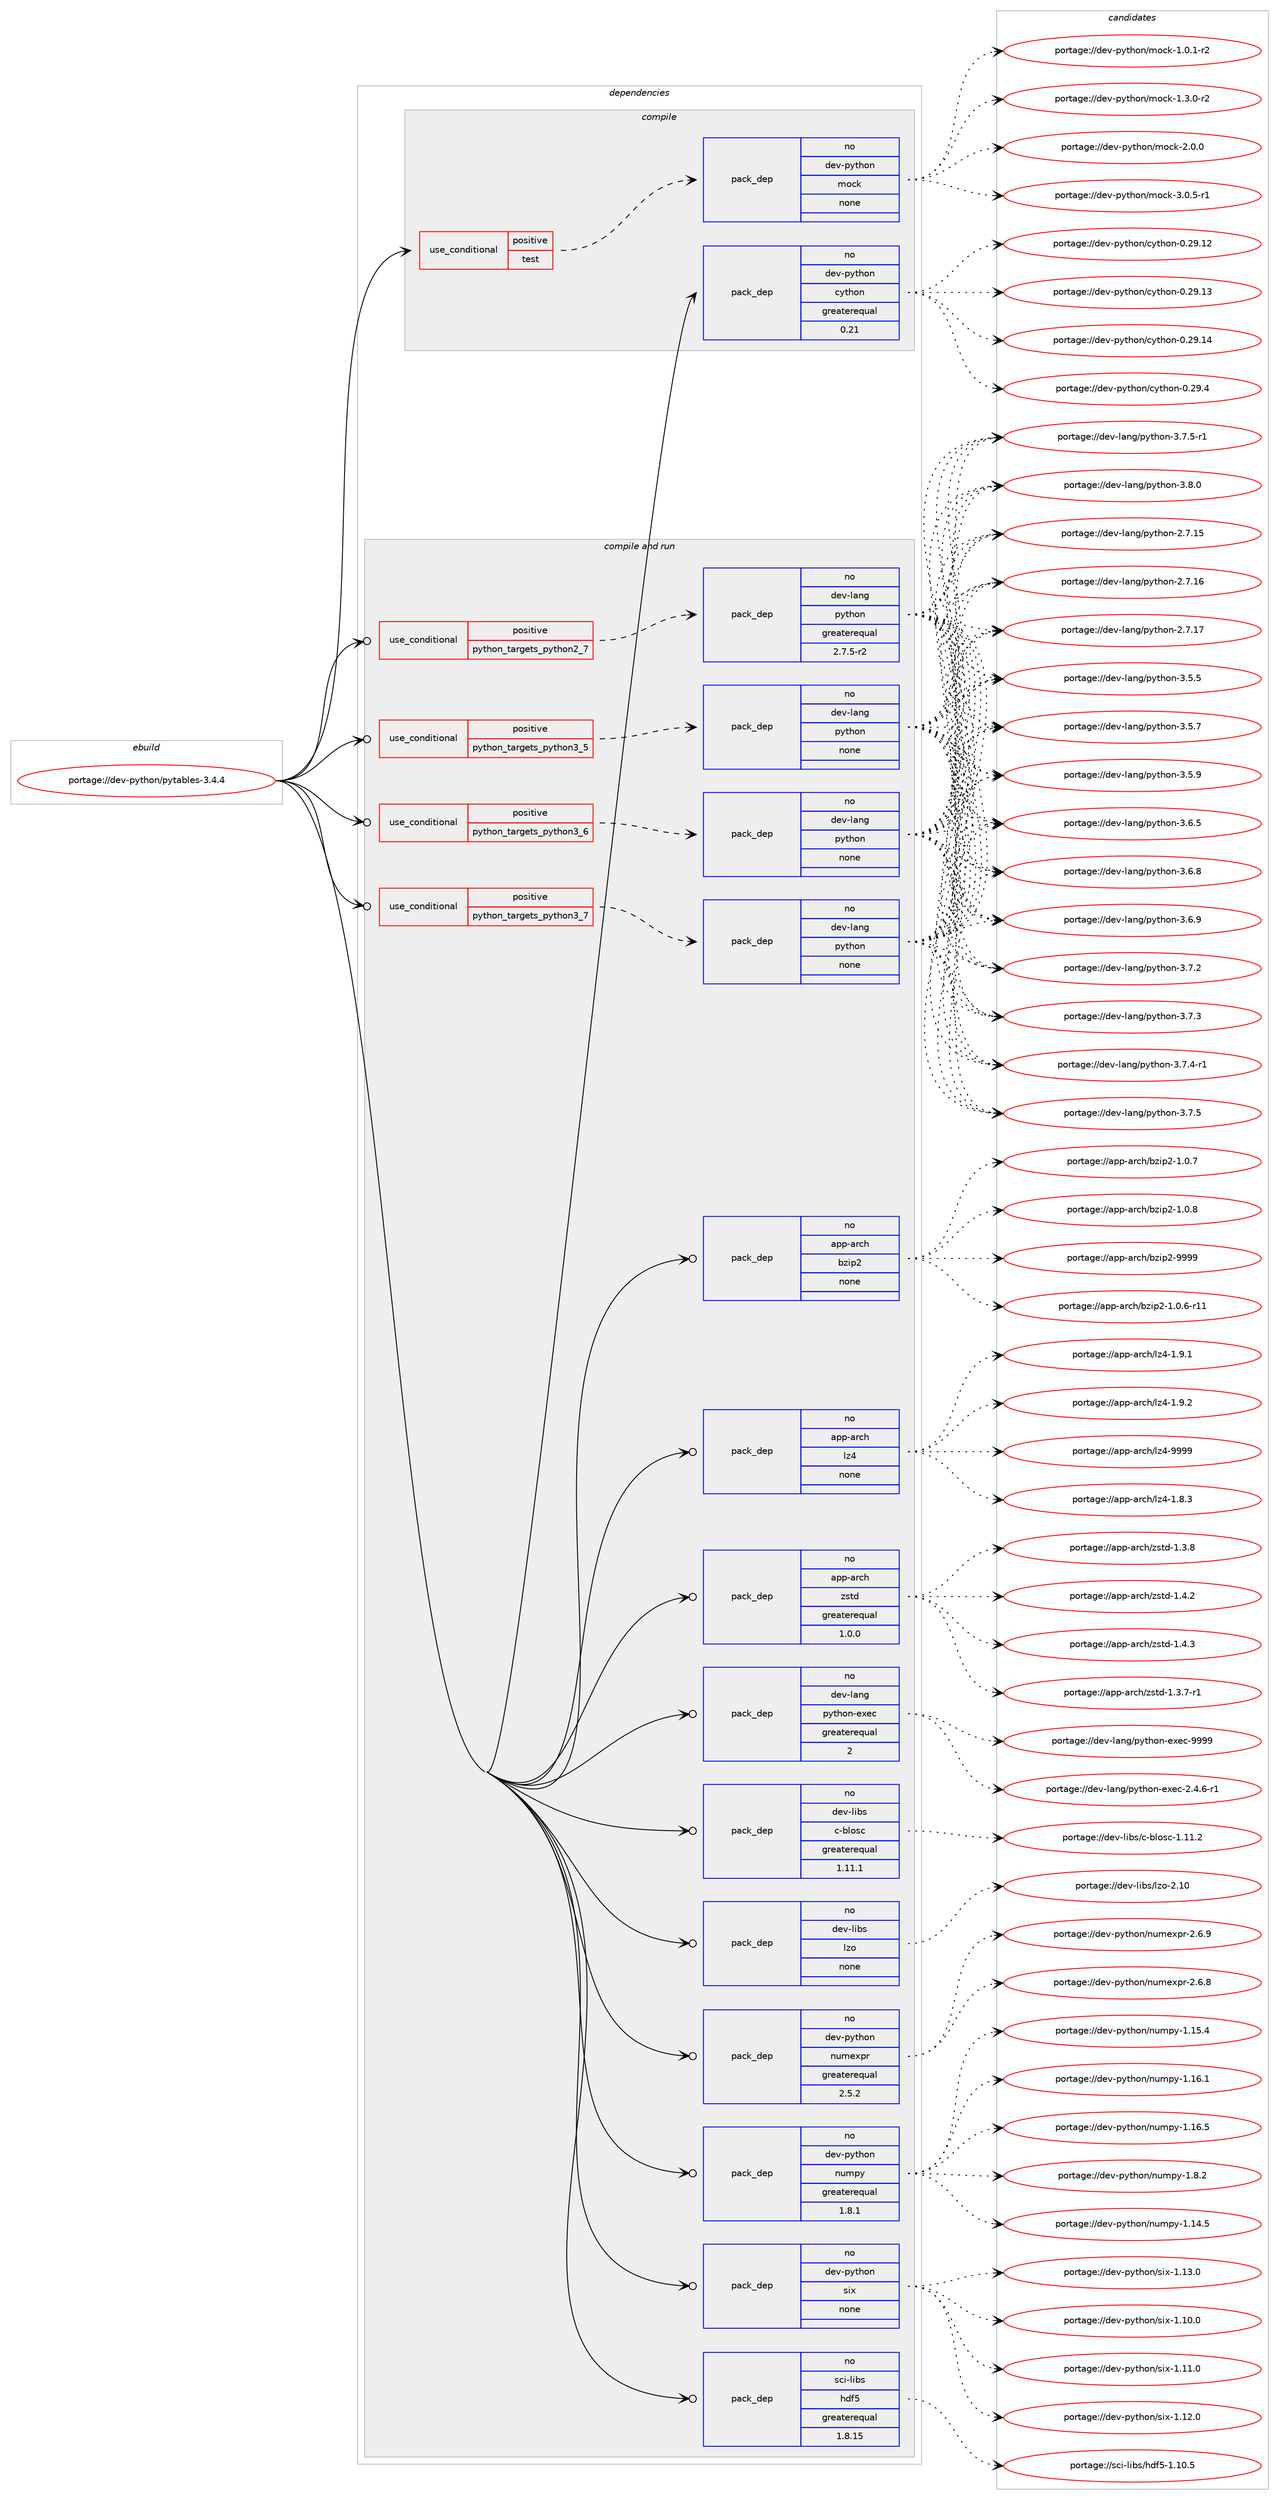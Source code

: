 digraph prolog {

# *************
# Graph options
# *************

newrank=true;
concentrate=true;
compound=true;
graph [rankdir=LR,fontname=Helvetica,fontsize=10,ranksep=1.5];#, ranksep=2.5, nodesep=0.2];
edge  [arrowhead=vee];
node  [fontname=Helvetica,fontsize=10];

# **********
# The ebuild
# **********

subgraph cluster_leftcol {
color=gray;
rank=same;
label=<<i>ebuild</i>>;
id [label="portage://dev-python/pytables-3.4.4", color=red, width=4, href="../dev-python/pytables-3.4.4.svg"];
}

# ****************
# The dependencies
# ****************

subgraph cluster_midcol {
color=gray;
label=<<i>dependencies</i>>;
subgraph cluster_compile {
fillcolor="#eeeeee";
style=filled;
label=<<i>compile</i>>;
subgraph cond36193 {
dependency163972 [label=<<TABLE BORDER="0" CELLBORDER="1" CELLSPACING="0" CELLPADDING="4"><TR><TD ROWSPAN="3" CELLPADDING="10">use_conditional</TD></TR><TR><TD>positive</TD></TR><TR><TD>test</TD></TR></TABLE>>, shape=none, color=red];
subgraph pack124393 {
dependency163973 [label=<<TABLE BORDER="0" CELLBORDER="1" CELLSPACING="0" CELLPADDING="4" WIDTH="220"><TR><TD ROWSPAN="6" CELLPADDING="30">pack_dep</TD></TR><TR><TD WIDTH="110">no</TD></TR><TR><TD>dev-python</TD></TR><TR><TD>mock</TD></TR><TR><TD>none</TD></TR><TR><TD></TD></TR></TABLE>>, shape=none, color=blue];
}
dependency163972:e -> dependency163973:w [weight=20,style="dashed",arrowhead="vee"];
}
id:e -> dependency163972:w [weight=20,style="solid",arrowhead="vee"];
subgraph pack124394 {
dependency163974 [label=<<TABLE BORDER="0" CELLBORDER="1" CELLSPACING="0" CELLPADDING="4" WIDTH="220"><TR><TD ROWSPAN="6" CELLPADDING="30">pack_dep</TD></TR><TR><TD WIDTH="110">no</TD></TR><TR><TD>dev-python</TD></TR><TR><TD>cython</TD></TR><TR><TD>greaterequal</TD></TR><TR><TD>0.21</TD></TR></TABLE>>, shape=none, color=blue];
}
id:e -> dependency163974:w [weight=20,style="solid",arrowhead="vee"];
}
subgraph cluster_compileandrun {
fillcolor="#eeeeee";
style=filled;
label=<<i>compile and run</i>>;
subgraph cond36194 {
dependency163975 [label=<<TABLE BORDER="0" CELLBORDER="1" CELLSPACING="0" CELLPADDING="4"><TR><TD ROWSPAN="3" CELLPADDING="10">use_conditional</TD></TR><TR><TD>positive</TD></TR><TR><TD>python_targets_python2_7</TD></TR></TABLE>>, shape=none, color=red];
subgraph pack124395 {
dependency163976 [label=<<TABLE BORDER="0" CELLBORDER="1" CELLSPACING="0" CELLPADDING="4" WIDTH="220"><TR><TD ROWSPAN="6" CELLPADDING="30">pack_dep</TD></TR><TR><TD WIDTH="110">no</TD></TR><TR><TD>dev-lang</TD></TR><TR><TD>python</TD></TR><TR><TD>greaterequal</TD></TR><TR><TD>2.7.5-r2</TD></TR></TABLE>>, shape=none, color=blue];
}
dependency163975:e -> dependency163976:w [weight=20,style="dashed",arrowhead="vee"];
}
id:e -> dependency163975:w [weight=20,style="solid",arrowhead="odotvee"];
subgraph cond36195 {
dependency163977 [label=<<TABLE BORDER="0" CELLBORDER="1" CELLSPACING="0" CELLPADDING="4"><TR><TD ROWSPAN="3" CELLPADDING="10">use_conditional</TD></TR><TR><TD>positive</TD></TR><TR><TD>python_targets_python3_5</TD></TR></TABLE>>, shape=none, color=red];
subgraph pack124396 {
dependency163978 [label=<<TABLE BORDER="0" CELLBORDER="1" CELLSPACING="0" CELLPADDING="4" WIDTH="220"><TR><TD ROWSPAN="6" CELLPADDING="30">pack_dep</TD></TR><TR><TD WIDTH="110">no</TD></TR><TR><TD>dev-lang</TD></TR><TR><TD>python</TD></TR><TR><TD>none</TD></TR><TR><TD></TD></TR></TABLE>>, shape=none, color=blue];
}
dependency163977:e -> dependency163978:w [weight=20,style="dashed",arrowhead="vee"];
}
id:e -> dependency163977:w [weight=20,style="solid",arrowhead="odotvee"];
subgraph cond36196 {
dependency163979 [label=<<TABLE BORDER="0" CELLBORDER="1" CELLSPACING="0" CELLPADDING="4"><TR><TD ROWSPAN="3" CELLPADDING="10">use_conditional</TD></TR><TR><TD>positive</TD></TR><TR><TD>python_targets_python3_6</TD></TR></TABLE>>, shape=none, color=red];
subgraph pack124397 {
dependency163980 [label=<<TABLE BORDER="0" CELLBORDER="1" CELLSPACING="0" CELLPADDING="4" WIDTH="220"><TR><TD ROWSPAN="6" CELLPADDING="30">pack_dep</TD></TR><TR><TD WIDTH="110">no</TD></TR><TR><TD>dev-lang</TD></TR><TR><TD>python</TD></TR><TR><TD>none</TD></TR><TR><TD></TD></TR></TABLE>>, shape=none, color=blue];
}
dependency163979:e -> dependency163980:w [weight=20,style="dashed",arrowhead="vee"];
}
id:e -> dependency163979:w [weight=20,style="solid",arrowhead="odotvee"];
subgraph cond36197 {
dependency163981 [label=<<TABLE BORDER="0" CELLBORDER="1" CELLSPACING="0" CELLPADDING="4"><TR><TD ROWSPAN="3" CELLPADDING="10">use_conditional</TD></TR><TR><TD>positive</TD></TR><TR><TD>python_targets_python3_7</TD></TR></TABLE>>, shape=none, color=red];
subgraph pack124398 {
dependency163982 [label=<<TABLE BORDER="0" CELLBORDER="1" CELLSPACING="0" CELLPADDING="4" WIDTH="220"><TR><TD ROWSPAN="6" CELLPADDING="30">pack_dep</TD></TR><TR><TD WIDTH="110">no</TD></TR><TR><TD>dev-lang</TD></TR><TR><TD>python</TD></TR><TR><TD>none</TD></TR><TR><TD></TD></TR></TABLE>>, shape=none, color=blue];
}
dependency163981:e -> dependency163982:w [weight=20,style="dashed",arrowhead="vee"];
}
id:e -> dependency163981:w [weight=20,style="solid",arrowhead="odotvee"];
subgraph pack124399 {
dependency163983 [label=<<TABLE BORDER="0" CELLBORDER="1" CELLSPACING="0" CELLPADDING="4" WIDTH="220"><TR><TD ROWSPAN="6" CELLPADDING="30">pack_dep</TD></TR><TR><TD WIDTH="110">no</TD></TR><TR><TD>app-arch</TD></TR><TR><TD>bzip2</TD></TR><TR><TD>none</TD></TR><TR><TD></TD></TR></TABLE>>, shape=none, color=blue];
}
id:e -> dependency163983:w [weight=20,style="solid",arrowhead="odotvee"];
subgraph pack124400 {
dependency163984 [label=<<TABLE BORDER="0" CELLBORDER="1" CELLSPACING="0" CELLPADDING="4" WIDTH="220"><TR><TD ROWSPAN="6" CELLPADDING="30">pack_dep</TD></TR><TR><TD WIDTH="110">no</TD></TR><TR><TD>app-arch</TD></TR><TR><TD>lz4</TD></TR><TR><TD>none</TD></TR><TR><TD></TD></TR></TABLE>>, shape=none, color=blue];
}
id:e -> dependency163984:w [weight=20,style="solid",arrowhead="odotvee"];
subgraph pack124401 {
dependency163985 [label=<<TABLE BORDER="0" CELLBORDER="1" CELLSPACING="0" CELLPADDING="4" WIDTH="220"><TR><TD ROWSPAN="6" CELLPADDING="30">pack_dep</TD></TR><TR><TD WIDTH="110">no</TD></TR><TR><TD>app-arch</TD></TR><TR><TD>zstd</TD></TR><TR><TD>greaterequal</TD></TR><TR><TD>1.0.0</TD></TR></TABLE>>, shape=none, color=blue];
}
id:e -> dependency163985:w [weight=20,style="solid",arrowhead="odotvee"];
subgraph pack124402 {
dependency163986 [label=<<TABLE BORDER="0" CELLBORDER="1" CELLSPACING="0" CELLPADDING="4" WIDTH="220"><TR><TD ROWSPAN="6" CELLPADDING="30">pack_dep</TD></TR><TR><TD WIDTH="110">no</TD></TR><TR><TD>dev-lang</TD></TR><TR><TD>python-exec</TD></TR><TR><TD>greaterequal</TD></TR><TR><TD>2</TD></TR></TABLE>>, shape=none, color=blue];
}
id:e -> dependency163986:w [weight=20,style="solid",arrowhead="odotvee"];
subgraph pack124403 {
dependency163987 [label=<<TABLE BORDER="0" CELLBORDER="1" CELLSPACING="0" CELLPADDING="4" WIDTH="220"><TR><TD ROWSPAN="6" CELLPADDING="30">pack_dep</TD></TR><TR><TD WIDTH="110">no</TD></TR><TR><TD>dev-libs</TD></TR><TR><TD>c-blosc</TD></TR><TR><TD>greaterequal</TD></TR><TR><TD>1.11.1</TD></TR></TABLE>>, shape=none, color=blue];
}
id:e -> dependency163987:w [weight=20,style="solid",arrowhead="odotvee"];
subgraph pack124404 {
dependency163988 [label=<<TABLE BORDER="0" CELLBORDER="1" CELLSPACING="0" CELLPADDING="4" WIDTH="220"><TR><TD ROWSPAN="6" CELLPADDING="30">pack_dep</TD></TR><TR><TD WIDTH="110">no</TD></TR><TR><TD>dev-libs</TD></TR><TR><TD>lzo</TD></TR><TR><TD>none</TD></TR><TR><TD></TD></TR></TABLE>>, shape=none, color=blue];
}
id:e -> dependency163988:w [weight=20,style="solid",arrowhead="odotvee"];
subgraph pack124405 {
dependency163989 [label=<<TABLE BORDER="0" CELLBORDER="1" CELLSPACING="0" CELLPADDING="4" WIDTH="220"><TR><TD ROWSPAN="6" CELLPADDING="30">pack_dep</TD></TR><TR><TD WIDTH="110">no</TD></TR><TR><TD>dev-python</TD></TR><TR><TD>numexpr</TD></TR><TR><TD>greaterequal</TD></TR><TR><TD>2.5.2</TD></TR></TABLE>>, shape=none, color=blue];
}
id:e -> dependency163989:w [weight=20,style="solid",arrowhead="odotvee"];
subgraph pack124406 {
dependency163990 [label=<<TABLE BORDER="0" CELLBORDER="1" CELLSPACING="0" CELLPADDING="4" WIDTH="220"><TR><TD ROWSPAN="6" CELLPADDING="30">pack_dep</TD></TR><TR><TD WIDTH="110">no</TD></TR><TR><TD>dev-python</TD></TR><TR><TD>numpy</TD></TR><TR><TD>greaterequal</TD></TR><TR><TD>1.8.1</TD></TR></TABLE>>, shape=none, color=blue];
}
id:e -> dependency163990:w [weight=20,style="solid",arrowhead="odotvee"];
subgraph pack124407 {
dependency163991 [label=<<TABLE BORDER="0" CELLBORDER="1" CELLSPACING="0" CELLPADDING="4" WIDTH="220"><TR><TD ROWSPAN="6" CELLPADDING="30">pack_dep</TD></TR><TR><TD WIDTH="110">no</TD></TR><TR><TD>dev-python</TD></TR><TR><TD>six</TD></TR><TR><TD>none</TD></TR><TR><TD></TD></TR></TABLE>>, shape=none, color=blue];
}
id:e -> dependency163991:w [weight=20,style="solid",arrowhead="odotvee"];
subgraph pack124408 {
dependency163992 [label=<<TABLE BORDER="0" CELLBORDER="1" CELLSPACING="0" CELLPADDING="4" WIDTH="220"><TR><TD ROWSPAN="6" CELLPADDING="30">pack_dep</TD></TR><TR><TD WIDTH="110">no</TD></TR><TR><TD>sci-libs</TD></TR><TR><TD>hdf5</TD></TR><TR><TD>greaterequal</TD></TR><TR><TD>1.8.15</TD></TR></TABLE>>, shape=none, color=blue];
}
id:e -> dependency163992:w [weight=20,style="solid",arrowhead="odotvee"];
}
subgraph cluster_run {
fillcolor="#eeeeee";
style=filled;
label=<<i>run</i>>;
}
}

# **************
# The candidates
# **************

subgraph cluster_choices {
rank=same;
color=gray;
label=<<i>candidates</i>>;

subgraph choice124393 {
color=black;
nodesep=1;
choiceportage1001011184511212111610411111047109111991074549464846494511450 [label="portage://dev-python/mock-1.0.1-r2", color=red, width=4,href="../dev-python/mock-1.0.1-r2.svg"];
choiceportage1001011184511212111610411111047109111991074549465146484511450 [label="portage://dev-python/mock-1.3.0-r2", color=red, width=4,href="../dev-python/mock-1.3.0-r2.svg"];
choiceportage100101118451121211161041111104710911199107455046484648 [label="portage://dev-python/mock-2.0.0", color=red, width=4,href="../dev-python/mock-2.0.0.svg"];
choiceportage1001011184511212111610411111047109111991074551464846534511449 [label="portage://dev-python/mock-3.0.5-r1", color=red, width=4,href="../dev-python/mock-3.0.5-r1.svg"];
dependency163973:e -> choiceportage1001011184511212111610411111047109111991074549464846494511450:w [style=dotted,weight="100"];
dependency163973:e -> choiceportage1001011184511212111610411111047109111991074549465146484511450:w [style=dotted,weight="100"];
dependency163973:e -> choiceportage100101118451121211161041111104710911199107455046484648:w [style=dotted,weight="100"];
dependency163973:e -> choiceportage1001011184511212111610411111047109111991074551464846534511449:w [style=dotted,weight="100"];
}
subgraph choice124394 {
color=black;
nodesep=1;
choiceportage1001011184511212111610411111047991211161041111104548465057464950 [label="portage://dev-python/cython-0.29.12", color=red, width=4,href="../dev-python/cython-0.29.12.svg"];
choiceportage1001011184511212111610411111047991211161041111104548465057464951 [label="portage://dev-python/cython-0.29.13", color=red, width=4,href="../dev-python/cython-0.29.13.svg"];
choiceportage1001011184511212111610411111047991211161041111104548465057464952 [label="portage://dev-python/cython-0.29.14", color=red, width=4,href="../dev-python/cython-0.29.14.svg"];
choiceportage10010111845112121116104111110479912111610411111045484650574652 [label="portage://dev-python/cython-0.29.4", color=red, width=4,href="../dev-python/cython-0.29.4.svg"];
dependency163974:e -> choiceportage1001011184511212111610411111047991211161041111104548465057464950:w [style=dotted,weight="100"];
dependency163974:e -> choiceportage1001011184511212111610411111047991211161041111104548465057464951:w [style=dotted,weight="100"];
dependency163974:e -> choiceportage1001011184511212111610411111047991211161041111104548465057464952:w [style=dotted,weight="100"];
dependency163974:e -> choiceportage10010111845112121116104111110479912111610411111045484650574652:w [style=dotted,weight="100"];
}
subgraph choice124395 {
color=black;
nodesep=1;
choiceportage10010111845108971101034711212111610411111045504655464953 [label="portage://dev-lang/python-2.7.15", color=red, width=4,href="../dev-lang/python-2.7.15.svg"];
choiceportage10010111845108971101034711212111610411111045504655464954 [label="portage://dev-lang/python-2.7.16", color=red, width=4,href="../dev-lang/python-2.7.16.svg"];
choiceportage10010111845108971101034711212111610411111045504655464955 [label="portage://dev-lang/python-2.7.17", color=red, width=4,href="../dev-lang/python-2.7.17.svg"];
choiceportage100101118451089711010347112121116104111110455146534653 [label="portage://dev-lang/python-3.5.5", color=red, width=4,href="../dev-lang/python-3.5.5.svg"];
choiceportage100101118451089711010347112121116104111110455146534655 [label="portage://dev-lang/python-3.5.7", color=red, width=4,href="../dev-lang/python-3.5.7.svg"];
choiceportage100101118451089711010347112121116104111110455146534657 [label="portage://dev-lang/python-3.5.9", color=red, width=4,href="../dev-lang/python-3.5.9.svg"];
choiceportage100101118451089711010347112121116104111110455146544653 [label="portage://dev-lang/python-3.6.5", color=red, width=4,href="../dev-lang/python-3.6.5.svg"];
choiceportage100101118451089711010347112121116104111110455146544656 [label="portage://dev-lang/python-3.6.8", color=red, width=4,href="../dev-lang/python-3.6.8.svg"];
choiceportage100101118451089711010347112121116104111110455146544657 [label="portage://dev-lang/python-3.6.9", color=red, width=4,href="../dev-lang/python-3.6.9.svg"];
choiceportage100101118451089711010347112121116104111110455146554650 [label="portage://dev-lang/python-3.7.2", color=red, width=4,href="../dev-lang/python-3.7.2.svg"];
choiceportage100101118451089711010347112121116104111110455146554651 [label="portage://dev-lang/python-3.7.3", color=red, width=4,href="../dev-lang/python-3.7.3.svg"];
choiceportage1001011184510897110103471121211161041111104551465546524511449 [label="portage://dev-lang/python-3.7.4-r1", color=red, width=4,href="../dev-lang/python-3.7.4-r1.svg"];
choiceportage100101118451089711010347112121116104111110455146554653 [label="portage://dev-lang/python-3.7.5", color=red, width=4,href="../dev-lang/python-3.7.5.svg"];
choiceportage1001011184510897110103471121211161041111104551465546534511449 [label="portage://dev-lang/python-3.7.5-r1", color=red, width=4,href="../dev-lang/python-3.7.5-r1.svg"];
choiceportage100101118451089711010347112121116104111110455146564648 [label="portage://dev-lang/python-3.8.0", color=red, width=4,href="../dev-lang/python-3.8.0.svg"];
dependency163976:e -> choiceportage10010111845108971101034711212111610411111045504655464953:w [style=dotted,weight="100"];
dependency163976:e -> choiceportage10010111845108971101034711212111610411111045504655464954:w [style=dotted,weight="100"];
dependency163976:e -> choiceportage10010111845108971101034711212111610411111045504655464955:w [style=dotted,weight="100"];
dependency163976:e -> choiceportage100101118451089711010347112121116104111110455146534653:w [style=dotted,weight="100"];
dependency163976:e -> choiceportage100101118451089711010347112121116104111110455146534655:w [style=dotted,weight="100"];
dependency163976:e -> choiceportage100101118451089711010347112121116104111110455146534657:w [style=dotted,weight="100"];
dependency163976:e -> choiceportage100101118451089711010347112121116104111110455146544653:w [style=dotted,weight="100"];
dependency163976:e -> choiceportage100101118451089711010347112121116104111110455146544656:w [style=dotted,weight="100"];
dependency163976:e -> choiceportage100101118451089711010347112121116104111110455146544657:w [style=dotted,weight="100"];
dependency163976:e -> choiceportage100101118451089711010347112121116104111110455146554650:w [style=dotted,weight="100"];
dependency163976:e -> choiceportage100101118451089711010347112121116104111110455146554651:w [style=dotted,weight="100"];
dependency163976:e -> choiceportage1001011184510897110103471121211161041111104551465546524511449:w [style=dotted,weight="100"];
dependency163976:e -> choiceportage100101118451089711010347112121116104111110455146554653:w [style=dotted,weight="100"];
dependency163976:e -> choiceportage1001011184510897110103471121211161041111104551465546534511449:w [style=dotted,weight="100"];
dependency163976:e -> choiceportage100101118451089711010347112121116104111110455146564648:w [style=dotted,weight="100"];
}
subgraph choice124396 {
color=black;
nodesep=1;
choiceportage10010111845108971101034711212111610411111045504655464953 [label="portage://dev-lang/python-2.7.15", color=red, width=4,href="../dev-lang/python-2.7.15.svg"];
choiceportage10010111845108971101034711212111610411111045504655464954 [label="portage://dev-lang/python-2.7.16", color=red, width=4,href="../dev-lang/python-2.7.16.svg"];
choiceportage10010111845108971101034711212111610411111045504655464955 [label="portage://dev-lang/python-2.7.17", color=red, width=4,href="../dev-lang/python-2.7.17.svg"];
choiceportage100101118451089711010347112121116104111110455146534653 [label="portage://dev-lang/python-3.5.5", color=red, width=4,href="../dev-lang/python-3.5.5.svg"];
choiceportage100101118451089711010347112121116104111110455146534655 [label="portage://dev-lang/python-3.5.7", color=red, width=4,href="../dev-lang/python-3.5.7.svg"];
choiceportage100101118451089711010347112121116104111110455146534657 [label="portage://dev-lang/python-3.5.9", color=red, width=4,href="../dev-lang/python-3.5.9.svg"];
choiceportage100101118451089711010347112121116104111110455146544653 [label="portage://dev-lang/python-3.6.5", color=red, width=4,href="../dev-lang/python-3.6.5.svg"];
choiceportage100101118451089711010347112121116104111110455146544656 [label="portage://dev-lang/python-3.6.8", color=red, width=4,href="../dev-lang/python-3.6.8.svg"];
choiceportage100101118451089711010347112121116104111110455146544657 [label="portage://dev-lang/python-3.6.9", color=red, width=4,href="../dev-lang/python-3.6.9.svg"];
choiceportage100101118451089711010347112121116104111110455146554650 [label="portage://dev-lang/python-3.7.2", color=red, width=4,href="../dev-lang/python-3.7.2.svg"];
choiceportage100101118451089711010347112121116104111110455146554651 [label="portage://dev-lang/python-3.7.3", color=red, width=4,href="../dev-lang/python-3.7.3.svg"];
choiceportage1001011184510897110103471121211161041111104551465546524511449 [label="portage://dev-lang/python-3.7.4-r1", color=red, width=4,href="../dev-lang/python-3.7.4-r1.svg"];
choiceportage100101118451089711010347112121116104111110455146554653 [label="portage://dev-lang/python-3.7.5", color=red, width=4,href="../dev-lang/python-3.7.5.svg"];
choiceportage1001011184510897110103471121211161041111104551465546534511449 [label="portage://dev-lang/python-3.7.5-r1", color=red, width=4,href="../dev-lang/python-3.7.5-r1.svg"];
choiceportage100101118451089711010347112121116104111110455146564648 [label="portage://dev-lang/python-3.8.0", color=red, width=4,href="../dev-lang/python-3.8.0.svg"];
dependency163978:e -> choiceportage10010111845108971101034711212111610411111045504655464953:w [style=dotted,weight="100"];
dependency163978:e -> choiceportage10010111845108971101034711212111610411111045504655464954:w [style=dotted,weight="100"];
dependency163978:e -> choiceportage10010111845108971101034711212111610411111045504655464955:w [style=dotted,weight="100"];
dependency163978:e -> choiceportage100101118451089711010347112121116104111110455146534653:w [style=dotted,weight="100"];
dependency163978:e -> choiceportage100101118451089711010347112121116104111110455146534655:w [style=dotted,weight="100"];
dependency163978:e -> choiceportage100101118451089711010347112121116104111110455146534657:w [style=dotted,weight="100"];
dependency163978:e -> choiceportage100101118451089711010347112121116104111110455146544653:w [style=dotted,weight="100"];
dependency163978:e -> choiceportage100101118451089711010347112121116104111110455146544656:w [style=dotted,weight="100"];
dependency163978:e -> choiceportage100101118451089711010347112121116104111110455146544657:w [style=dotted,weight="100"];
dependency163978:e -> choiceportage100101118451089711010347112121116104111110455146554650:w [style=dotted,weight="100"];
dependency163978:e -> choiceportage100101118451089711010347112121116104111110455146554651:w [style=dotted,weight="100"];
dependency163978:e -> choiceportage1001011184510897110103471121211161041111104551465546524511449:w [style=dotted,weight="100"];
dependency163978:e -> choiceportage100101118451089711010347112121116104111110455146554653:w [style=dotted,weight="100"];
dependency163978:e -> choiceportage1001011184510897110103471121211161041111104551465546534511449:w [style=dotted,weight="100"];
dependency163978:e -> choiceportage100101118451089711010347112121116104111110455146564648:w [style=dotted,weight="100"];
}
subgraph choice124397 {
color=black;
nodesep=1;
choiceportage10010111845108971101034711212111610411111045504655464953 [label="portage://dev-lang/python-2.7.15", color=red, width=4,href="../dev-lang/python-2.7.15.svg"];
choiceportage10010111845108971101034711212111610411111045504655464954 [label="portage://dev-lang/python-2.7.16", color=red, width=4,href="../dev-lang/python-2.7.16.svg"];
choiceportage10010111845108971101034711212111610411111045504655464955 [label="portage://dev-lang/python-2.7.17", color=red, width=4,href="../dev-lang/python-2.7.17.svg"];
choiceportage100101118451089711010347112121116104111110455146534653 [label="portage://dev-lang/python-3.5.5", color=red, width=4,href="../dev-lang/python-3.5.5.svg"];
choiceportage100101118451089711010347112121116104111110455146534655 [label="portage://dev-lang/python-3.5.7", color=red, width=4,href="../dev-lang/python-3.5.7.svg"];
choiceportage100101118451089711010347112121116104111110455146534657 [label="portage://dev-lang/python-3.5.9", color=red, width=4,href="../dev-lang/python-3.5.9.svg"];
choiceportage100101118451089711010347112121116104111110455146544653 [label="portage://dev-lang/python-3.6.5", color=red, width=4,href="../dev-lang/python-3.6.5.svg"];
choiceportage100101118451089711010347112121116104111110455146544656 [label="portage://dev-lang/python-3.6.8", color=red, width=4,href="../dev-lang/python-3.6.8.svg"];
choiceportage100101118451089711010347112121116104111110455146544657 [label="portage://dev-lang/python-3.6.9", color=red, width=4,href="../dev-lang/python-3.6.9.svg"];
choiceportage100101118451089711010347112121116104111110455146554650 [label="portage://dev-lang/python-3.7.2", color=red, width=4,href="../dev-lang/python-3.7.2.svg"];
choiceportage100101118451089711010347112121116104111110455146554651 [label="portage://dev-lang/python-3.7.3", color=red, width=4,href="../dev-lang/python-3.7.3.svg"];
choiceportage1001011184510897110103471121211161041111104551465546524511449 [label="portage://dev-lang/python-3.7.4-r1", color=red, width=4,href="../dev-lang/python-3.7.4-r1.svg"];
choiceportage100101118451089711010347112121116104111110455146554653 [label="portage://dev-lang/python-3.7.5", color=red, width=4,href="../dev-lang/python-3.7.5.svg"];
choiceportage1001011184510897110103471121211161041111104551465546534511449 [label="portage://dev-lang/python-3.7.5-r1", color=red, width=4,href="../dev-lang/python-3.7.5-r1.svg"];
choiceportage100101118451089711010347112121116104111110455146564648 [label="portage://dev-lang/python-3.8.0", color=red, width=4,href="../dev-lang/python-3.8.0.svg"];
dependency163980:e -> choiceportage10010111845108971101034711212111610411111045504655464953:w [style=dotted,weight="100"];
dependency163980:e -> choiceportage10010111845108971101034711212111610411111045504655464954:w [style=dotted,weight="100"];
dependency163980:e -> choiceportage10010111845108971101034711212111610411111045504655464955:w [style=dotted,weight="100"];
dependency163980:e -> choiceportage100101118451089711010347112121116104111110455146534653:w [style=dotted,weight="100"];
dependency163980:e -> choiceportage100101118451089711010347112121116104111110455146534655:w [style=dotted,weight="100"];
dependency163980:e -> choiceportage100101118451089711010347112121116104111110455146534657:w [style=dotted,weight="100"];
dependency163980:e -> choiceportage100101118451089711010347112121116104111110455146544653:w [style=dotted,weight="100"];
dependency163980:e -> choiceportage100101118451089711010347112121116104111110455146544656:w [style=dotted,weight="100"];
dependency163980:e -> choiceportage100101118451089711010347112121116104111110455146544657:w [style=dotted,weight="100"];
dependency163980:e -> choiceportage100101118451089711010347112121116104111110455146554650:w [style=dotted,weight="100"];
dependency163980:e -> choiceportage100101118451089711010347112121116104111110455146554651:w [style=dotted,weight="100"];
dependency163980:e -> choiceportage1001011184510897110103471121211161041111104551465546524511449:w [style=dotted,weight="100"];
dependency163980:e -> choiceportage100101118451089711010347112121116104111110455146554653:w [style=dotted,weight="100"];
dependency163980:e -> choiceportage1001011184510897110103471121211161041111104551465546534511449:w [style=dotted,weight="100"];
dependency163980:e -> choiceportage100101118451089711010347112121116104111110455146564648:w [style=dotted,weight="100"];
}
subgraph choice124398 {
color=black;
nodesep=1;
choiceportage10010111845108971101034711212111610411111045504655464953 [label="portage://dev-lang/python-2.7.15", color=red, width=4,href="../dev-lang/python-2.7.15.svg"];
choiceportage10010111845108971101034711212111610411111045504655464954 [label="portage://dev-lang/python-2.7.16", color=red, width=4,href="../dev-lang/python-2.7.16.svg"];
choiceportage10010111845108971101034711212111610411111045504655464955 [label="portage://dev-lang/python-2.7.17", color=red, width=4,href="../dev-lang/python-2.7.17.svg"];
choiceportage100101118451089711010347112121116104111110455146534653 [label="portage://dev-lang/python-3.5.5", color=red, width=4,href="../dev-lang/python-3.5.5.svg"];
choiceportage100101118451089711010347112121116104111110455146534655 [label="portage://dev-lang/python-3.5.7", color=red, width=4,href="../dev-lang/python-3.5.7.svg"];
choiceportage100101118451089711010347112121116104111110455146534657 [label="portage://dev-lang/python-3.5.9", color=red, width=4,href="../dev-lang/python-3.5.9.svg"];
choiceportage100101118451089711010347112121116104111110455146544653 [label="portage://dev-lang/python-3.6.5", color=red, width=4,href="../dev-lang/python-3.6.5.svg"];
choiceportage100101118451089711010347112121116104111110455146544656 [label="portage://dev-lang/python-3.6.8", color=red, width=4,href="../dev-lang/python-3.6.8.svg"];
choiceportage100101118451089711010347112121116104111110455146544657 [label="portage://dev-lang/python-3.6.9", color=red, width=4,href="../dev-lang/python-3.6.9.svg"];
choiceportage100101118451089711010347112121116104111110455146554650 [label="portage://dev-lang/python-3.7.2", color=red, width=4,href="../dev-lang/python-3.7.2.svg"];
choiceportage100101118451089711010347112121116104111110455146554651 [label="portage://dev-lang/python-3.7.3", color=red, width=4,href="../dev-lang/python-3.7.3.svg"];
choiceportage1001011184510897110103471121211161041111104551465546524511449 [label="portage://dev-lang/python-3.7.4-r1", color=red, width=4,href="../dev-lang/python-3.7.4-r1.svg"];
choiceportage100101118451089711010347112121116104111110455146554653 [label="portage://dev-lang/python-3.7.5", color=red, width=4,href="../dev-lang/python-3.7.5.svg"];
choiceportage1001011184510897110103471121211161041111104551465546534511449 [label="portage://dev-lang/python-3.7.5-r1", color=red, width=4,href="../dev-lang/python-3.7.5-r1.svg"];
choiceportage100101118451089711010347112121116104111110455146564648 [label="portage://dev-lang/python-3.8.0", color=red, width=4,href="../dev-lang/python-3.8.0.svg"];
dependency163982:e -> choiceportage10010111845108971101034711212111610411111045504655464953:w [style=dotted,weight="100"];
dependency163982:e -> choiceportage10010111845108971101034711212111610411111045504655464954:w [style=dotted,weight="100"];
dependency163982:e -> choiceportage10010111845108971101034711212111610411111045504655464955:w [style=dotted,weight="100"];
dependency163982:e -> choiceportage100101118451089711010347112121116104111110455146534653:w [style=dotted,weight="100"];
dependency163982:e -> choiceportage100101118451089711010347112121116104111110455146534655:w [style=dotted,weight="100"];
dependency163982:e -> choiceportage100101118451089711010347112121116104111110455146534657:w [style=dotted,weight="100"];
dependency163982:e -> choiceportage100101118451089711010347112121116104111110455146544653:w [style=dotted,weight="100"];
dependency163982:e -> choiceportage100101118451089711010347112121116104111110455146544656:w [style=dotted,weight="100"];
dependency163982:e -> choiceportage100101118451089711010347112121116104111110455146544657:w [style=dotted,weight="100"];
dependency163982:e -> choiceportage100101118451089711010347112121116104111110455146554650:w [style=dotted,weight="100"];
dependency163982:e -> choiceportage100101118451089711010347112121116104111110455146554651:w [style=dotted,weight="100"];
dependency163982:e -> choiceportage1001011184510897110103471121211161041111104551465546524511449:w [style=dotted,weight="100"];
dependency163982:e -> choiceportage100101118451089711010347112121116104111110455146554653:w [style=dotted,weight="100"];
dependency163982:e -> choiceportage1001011184510897110103471121211161041111104551465546534511449:w [style=dotted,weight="100"];
dependency163982:e -> choiceportage100101118451089711010347112121116104111110455146564648:w [style=dotted,weight="100"];
}
subgraph choice124399 {
color=black;
nodesep=1;
choiceportage97112112459711499104479812210511250454946484654451144949 [label="portage://app-arch/bzip2-1.0.6-r11", color=red, width=4,href="../app-arch/bzip2-1.0.6-r11.svg"];
choiceportage97112112459711499104479812210511250454946484655 [label="portage://app-arch/bzip2-1.0.7", color=red, width=4,href="../app-arch/bzip2-1.0.7.svg"];
choiceportage97112112459711499104479812210511250454946484656 [label="portage://app-arch/bzip2-1.0.8", color=red, width=4,href="../app-arch/bzip2-1.0.8.svg"];
choiceportage971121124597114991044798122105112504557575757 [label="portage://app-arch/bzip2-9999", color=red, width=4,href="../app-arch/bzip2-9999.svg"];
dependency163983:e -> choiceportage97112112459711499104479812210511250454946484654451144949:w [style=dotted,weight="100"];
dependency163983:e -> choiceportage97112112459711499104479812210511250454946484655:w [style=dotted,weight="100"];
dependency163983:e -> choiceportage97112112459711499104479812210511250454946484656:w [style=dotted,weight="100"];
dependency163983:e -> choiceportage971121124597114991044798122105112504557575757:w [style=dotted,weight="100"];
}
subgraph choice124400 {
color=black;
nodesep=1;
choiceportage971121124597114991044710812252454946564651 [label="portage://app-arch/lz4-1.8.3", color=red, width=4,href="../app-arch/lz4-1.8.3.svg"];
choiceportage971121124597114991044710812252454946574649 [label="portage://app-arch/lz4-1.9.1", color=red, width=4,href="../app-arch/lz4-1.9.1.svg"];
choiceportage971121124597114991044710812252454946574650 [label="portage://app-arch/lz4-1.9.2", color=red, width=4,href="../app-arch/lz4-1.9.2.svg"];
choiceportage9711211245971149910447108122524557575757 [label="portage://app-arch/lz4-9999", color=red, width=4,href="../app-arch/lz4-9999.svg"];
dependency163984:e -> choiceportage971121124597114991044710812252454946564651:w [style=dotted,weight="100"];
dependency163984:e -> choiceportage971121124597114991044710812252454946574649:w [style=dotted,weight="100"];
dependency163984:e -> choiceportage971121124597114991044710812252454946574650:w [style=dotted,weight="100"];
dependency163984:e -> choiceportage9711211245971149910447108122524557575757:w [style=dotted,weight="100"];
}
subgraph choice124401 {
color=black;
nodesep=1;
choiceportage97112112459711499104471221151161004549465146554511449 [label="portage://app-arch/zstd-1.3.7-r1", color=red, width=4,href="../app-arch/zstd-1.3.7-r1.svg"];
choiceportage9711211245971149910447122115116100454946514656 [label="portage://app-arch/zstd-1.3.8", color=red, width=4,href="../app-arch/zstd-1.3.8.svg"];
choiceportage9711211245971149910447122115116100454946524650 [label="portage://app-arch/zstd-1.4.2", color=red, width=4,href="../app-arch/zstd-1.4.2.svg"];
choiceportage9711211245971149910447122115116100454946524651 [label="portage://app-arch/zstd-1.4.3", color=red, width=4,href="../app-arch/zstd-1.4.3.svg"];
dependency163985:e -> choiceportage97112112459711499104471221151161004549465146554511449:w [style=dotted,weight="100"];
dependency163985:e -> choiceportage9711211245971149910447122115116100454946514656:w [style=dotted,weight="100"];
dependency163985:e -> choiceportage9711211245971149910447122115116100454946524650:w [style=dotted,weight="100"];
dependency163985:e -> choiceportage9711211245971149910447122115116100454946524651:w [style=dotted,weight="100"];
}
subgraph choice124402 {
color=black;
nodesep=1;
choiceportage10010111845108971101034711212111610411111045101120101994550465246544511449 [label="portage://dev-lang/python-exec-2.4.6-r1", color=red, width=4,href="../dev-lang/python-exec-2.4.6-r1.svg"];
choiceportage10010111845108971101034711212111610411111045101120101994557575757 [label="portage://dev-lang/python-exec-9999", color=red, width=4,href="../dev-lang/python-exec-9999.svg"];
dependency163986:e -> choiceportage10010111845108971101034711212111610411111045101120101994550465246544511449:w [style=dotted,weight="100"];
dependency163986:e -> choiceportage10010111845108971101034711212111610411111045101120101994557575757:w [style=dotted,weight="100"];
}
subgraph choice124403 {
color=black;
nodesep=1;
choiceportage1001011184510810598115479945981081111159945494649494650 [label="portage://dev-libs/c-blosc-1.11.2", color=red, width=4,href="../dev-libs/c-blosc-1.11.2.svg"];
dependency163987:e -> choiceportage1001011184510810598115479945981081111159945494649494650:w [style=dotted,weight="100"];
}
subgraph choice124404 {
color=black;
nodesep=1;
choiceportage1001011184510810598115471081221114550464948 [label="portage://dev-libs/lzo-2.10", color=red, width=4,href="../dev-libs/lzo-2.10.svg"];
dependency163988:e -> choiceportage1001011184510810598115471081221114550464948:w [style=dotted,weight="100"];
}
subgraph choice124405 {
color=black;
nodesep=1;
choiceportage1001011184511212111610411111047110117109101120112114455046544656 [label="portage://dev-python/numexpr-2.6.8", color=red, width=4,href="../dev-python/numexpr-2.6.8.svg"];
choiceportage1001011184511212111610411111047110117109101120112114455046544657 [label="portage://dev-python/numexpr-2.6.9", color=red, width=4,href="../dev-python/numexpr-2.6.9.svg"];
dependency163989:e -> choiceportage1001011184511212111610411111047110117109101120112114455046544656:w [style=dotted,weight="100"];
dependency163989:e -> choiceportage1001011184511212111610411111047110117109101120112114455046544657:w [style=dotted,weight="100"];
}
subgraph choice124406 {
color=black;
nodesep=1;
choiceportage100101118451121211161041111104711011710911212145494649524653 [label="portage://dev-python/numpy-1.14.5", color=red, width=4,href="../dev-python/numpy-1.14.5.svg"];
choiceportage100101118451121211161041111104711011710911212145494649534652 [label="portage://dev-python/numpy-1.15.4", color=red, width=4,href="../dev-python/numpy-1.15.4.svg"];
choiceportage100101118451121211161041111104711011710911212145494649544649 [label="portage://dev-python/numpy-1.16.1", color=red, width=4,href="../dev-python/numpy-1.16.1.svg"];
choiceportage100101118451121211161041111104711011710911212145494649544653 [label="portage://dev-python/numpy-1.16.5", color=red, width=4,href="../dev-python/numpy-1.16.5.svg"];
choiceportage1001011184511212111610411111047110117109112121454946564650 [label="portage://dev-python/numpy-1.8.2", color=red, width=4,href="../dev-python/numpy-1.8.2.svg"];
dependency163990:e -> choiceportage100101118451121211161041111104711011710911212145494649524653:w [style=dotted,weight="100"];
dependency163990:e -> choiceportage100101118451121211161041111104711011710911212145494649534652:w [style=dotted,weight="100"];
dependency163990:e -> choiceportage100101118451121211161041111104711011710911212145494649544649:w [style=dotted,weight="100"];
dependency163990:e -> choiceportage100101118451121211161041111104711011710911212145494649544653:w [style=dotted,weight="100"];
dependency163990:e -> choiceportage1001011184511212111610411111047110117109112121454946564650:w [style=dotted,weight="100"];
}
subgraph choice124407 {
color=black;
nodesep=1;
choiceportage100101118451121211161041111104711510512045494649484648 [label="portage://dev-python/six-1.10.0", color=red, width=4,href="../dev-python/six-1.10.0.svg"];
choiceportage100101118451121211161041111104711510512045494649494648 [label="portage://dev-python/six-1.11.0", color=red, width=4,href="../dev-python/six-1.11.0.svg"];
choiceportage100101118451121211161041111104711510512045494649504648 [label="portage://dev-python/six-1.12.0", color=red, width=4,href="../dev-python/six-1.12.0.svg"];
choiceportage100101118451121211161041111104711510512045494649514648 [label="portage://dev-python/six-1.13.0", color=red, width=4,href="../dev-python/six-1.13.0.svg"];
dependency163991:e -> choiceportage100101118451121211161041111104711510512045494649484648:w [style=dotted,weight="100"];
dependency163991:e -> choiceportage100101118451121211161041111104711510512045494649494648:w [style=dotted,weight="100"];
dependency163991:e -> choiceportage100101118451121211161041111104711510512045494649504648:w [style=dotted,weight="100"];
dependency163991:e -> choiceportage100101118451121211161041111104711510512045494649514648:w [style=dotted,weight="100"];
}
subgraph choice124408 {
color=black;
nodesep=1;
choiceportage115991054510810598115471041001025345494649484653 [label="portage://sci-libs/hdf5-1.10.5", color=red, width=4,href="../sci-libs/hdf5-1.10.5.svg"];
dependency163992:e -> choiceportage115991054510810598115471041001025345494649484653:w [style=dotted,weight="100"];
}
}

}
